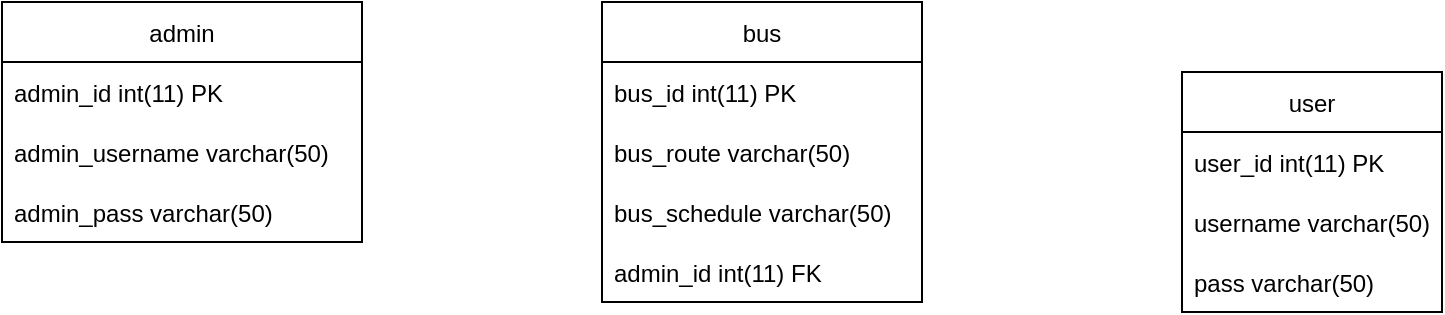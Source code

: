 <mxfile version="16.6.5" type="github">
  <diagram name="Page-1" id="b520641d-4fe3-3701-9064-5fc419738815">
    <mxGraphModel dx="1038" dy="572" grid="1" gridSize="10" guides="1" tooltips="1" connect="1" arrows="1" fold="1" page="1" pageScale="1" pageWidth="1100" pageHeight="850" background="none" math="0" shadow="0">
      <root>
        <mxCell id="0" />
        <mxCell id="1" parent="0" />
        <mxCell id="KpMe03GcUAXn5aHdtqQy-1" value="bus" style="swimlane;fontStyle=0;childLayout=stackLayout;horizontal=1;startSize=30;horizontalStack=0;resizeParent=1;resizeParentMax=0;resizeLast=0;collapsible=1;marginBottom=0;" vertex="1" parent="1">
          <mxGeometry x="510" y="185" width="160" height="150" as="geometry" />
        </mxCell>
        <mxCell id="KpMe03GcUAXn5aHdtqQy-2" value="bus_id int(11) PK" style="text;strokeColor=none;fillColor=none;align=left;verticalAlign=middle;spacingLeft=4;spacingRight=4;overflow=hidden;points=[[0,0.5],[1,0.5]];portConstraint=eastwest;rotatable=0;" vertex="1" parent="KpMe03GcUAXn5aHdtqQy-1">
          <mxGeometry y="30" width="160" height="30" as="geometry" />
        </mxCell>
        <mxCell id="KpMe03GcUAXn5aHdtqQy-3" value="bus_route varchar(50)" style="text;strokeColor=none;fillColor=none;align=left;verticalAlign=middle;spacingLeft=4;spacingRight=4;overflow=hidden;points=[[0,0.5],[1,0.5]];portConstraint=eastwest;rotatable=0;" vertex="1" parent="KpMe03GcUAXn5aHdtqQy-1">
          <mxGeometry y="60" width="160" height="30" as="geometry" />
        </mxCell>
        <mxCell id="KpMe03GcUAXn5aHdtqQy-4" value="bus_schedule varchar(50)" style="text;strokeColor=none;fillColor=none;align=left;verticalAlign=middle;spacingLeft=4;spacingRight=4;overflow=hidden;points=[[0,0.5],[1,0.5]];portConstraint=eastwest;rotatable=0;" vertex="1" parent="KpMe03GcUAXn5aHdtqQy-1">
          <mxGeometry y="90" width="160" height="30" as="geometry" />
        </mxCell>
        <mxCell id="KpMe03GcUAXn5aHdtqQy-10" value="admin_id int(11) FK" style="text;strokeColor=none;fillColor=none;align=left;verticalAlign=middle;spacingLeft=4;spacingRight=4;overflow=hidden;points=[[0,0.5],[1,0.5]];portConstraint=eastwest;rotatable=0;" vertex="1" parent="KpMe03GcUAXn5aHdtqQy-1">
          <mxGeometry y="120" width="160" height="30" as="geometry" />
        </mxCell>
        <mxCell id="KpMe03GcUAXn5aHdtqQy-6" value="admin" style="swimlane;fontStyle=0;childLayout=stackLayout;horizontal=1;startSize=30;horizontalStack=0;resizeParent=1;resizeParentMax=0;resizeLast=0;collapsible=1;marginBottom=0;" vertex="1" parent="1">
          <mxGeometry x="210" y="185" width="180" height="120" as="geometry" />
        </mxCell>
        <mxCell id="KpMe03GcUAXn5aHdtqQy-7" value="admin_id int(11) PK" style="text;strokeColor=none;fillColor=none;align=left;verticalAlign=middle;spacingLeft=4;spacingRight=4;overflow=hidden;points=[[0,0.5],[1,0.5]];portConstraint=eastwest;rotatable=0;" vertex="1" parent="KpMe03GcUAXn5aHdtqQy-6">
          <mxGeometry y="30" width="180" height="30" as="geometry" />
        </mxCell>
        <mxCell id="KpMe03GcUAXn5aHdtqQy-8" value="admin_username varchar(50)" style="text;strokeColor=none;fillColor=none;align=left;verticalAlign=middle;spacingLeft=4;spacingRight=4;overflow=hidden;points=[[0,0.5],[1,0.5]];portConstraint=eastwest;rotatable=0;" vertex="1" parent="KpMe03GcUAXn5aHdtqQy-6">
          <mxGeometry y="60" width="180" height="30" as="geometry" />
        </mxCell>
        <mxCell id="KpMe03GcUAXn5aHdtqQy-9" value="admin_pass varchar(50)" style="text;strokeColor=none;fillColor=none;align=left;verticalAlign=middle;spacingLeft=4;spacingRight=4;overflow=hidden;points=[[0,0.5],[1,0.5]];portConstraint=eastwest;rotatable=0;" vertex="1" parent="KpMe03GcUAXn5aHdtqQy-6">
          <mxGeometry y="90" width="180" height="30" as="geometry" />
        </mxCell>
        <mxCell id="KpMe03GcUAXn5aHdtqQy-11" value="user" style="swimlane;fontStyle=0;childLayout=stackLayout;horizontal=1;startSize=30;horizontalStack=0;resizeParent=1;resizeParentMax=0;resizeLast=0;collapsible=1;marginBottom=0;" vertex="1" parent="1">
          <mxGeometry x="800" y="220" width="130" height="120" as="geometry" />
        </mxCell>
        <mxCell id="KpMe03GcUAXn5aHdtqQy-12" value="user_id int(11) PK" style="text;strokeColor=none;fillColor=none;align=left;verticalAlign=middle;spacingLeft=4;spacingRight=4;overflow=hidden;points=[[0,0.5],[1,0.5]];portConstraint=eastwest;rotatable=0;" vertex="1" parent="KpMe03GcUAXn5aHdtqQy-11">
          <mxGeometry y="30" width="130" height="30" as="geometry" />
        </mxCell>
        <mxCell id="KpMe03GcUAXn5aHdtqQy-13" value="username varchar(50)" style="text;strokeColor=none;fillColor=none;align=left;verticalAlign=middle;spacingLeft=4;spacingRight=4;overflow=hidden;points=[[0,0.5],[1,0.5]];portConstraint=eastwest;rotatable=0;" vertex="1" parent="KpMe03GcUAXn5aHdtqQy-11">
          <mxGeometry y="60" width="130" height="30" as="geometry" />
        </mxCell>
        <mxCell id="KpMe03GcUAXn5aHdtqQy-14" value="pass varchar(50)" style="text;strokeColor=none;fillColor=none;align=left;verticalAlign=middle;spacingLeft=4;spacingRight=4;overflow=hidden;points=[[0,0.5],[1,0.5]];portConstraint=eastwest;rotatable=0;" vertex="1" parent="KpMe03GcUAXn5aHdtqQy-11">
          <mxGeometry y="90" width="130" height="30" as="geometry" />
        </mxCell>
      </root>
    </mxGraphModel>
  </diagram>
</mxfile>
